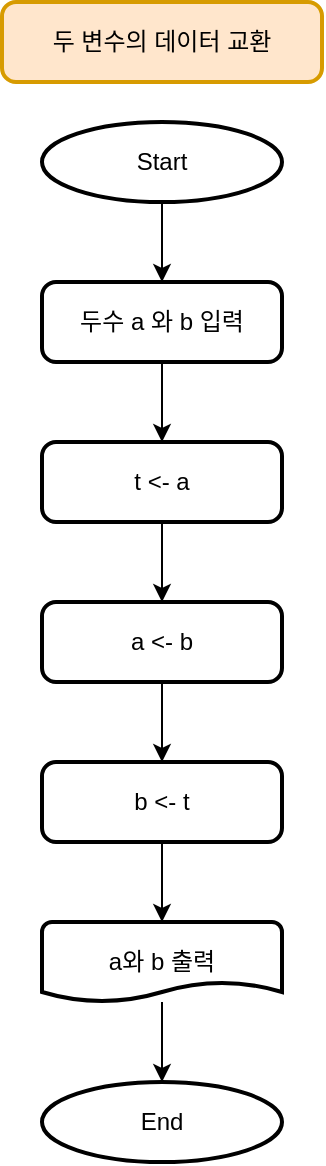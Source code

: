 <mxfile version="16.4.0" type="device"><diagram id="J1FtCNGv_CVIzdRxytsZ" name="페이지-1"><mxGraphModel dx="1038" dy="649" grid="1" gridSize="10" guides="1" tooltips="1" connect="1" arrows="1" fold="1" page="1" pageScale="1" pageWidth="827" pageHeight="1169" math="0" shadow="0"><root><mxCell id="0"/><mxCell id="1" parent="0"/><mxCell id="xM6X5dlOuAa22Kgc2xsB-1" value="두 변수의 데이터 교환" style="rounded=1;whiteSpace=wrap;html=1;absoluteArcSize=1;arcSize=14;strokeWidth=2;fillColor=#ffe6cc;strokeColor=#d79b00;" vertex="1" parent="1"><mxGeometry x="60" y="20" width="160" height="40" as="geometry"/></mxCell><mxCell id="xM6X5dlOuAa22Kgc2xsB-14" style="edgeStyle=orthogonalEdgeStyle;rounded=0;orthogonalLoop=1;jettySize=auto;html=1;entryX=0.5;entryY=0;entryDx=0;entryDy=0;" edge="1" parent="1" source="xM6X5dlOuAa22Kgc2xsB-7" target="xM6X5dlOuAa22Kgc2xsB-8"><mxGeometry relative="1" as="geometry"/></mxCell><mxCell id="xM6X5dlOuAa22Kgc2xsB-7" value="Start" style="strokeWidth=2;html=1;shape=mxgraph.flowchart.start_2;whiteSpace=wrap;" vertex="1" parent="1"><mxGeometry x="80" y="80" width="120" height="40" as="geometry"/></mxCell><mxCell id="xM6X5dlOuAa22Kgc2xsB-15" style="edgeStyle=orthogonalEdgeStyle;rounded=0;orthogonalLoop=1;jettySize=auto;html=1;entryX=0.5;entryY=0;entryDx=0;entryDy=0;" edge="1" parent="1" source="xM6X5dlOuAa22Kgc2xsB-8" target="xM6X5dlOuAa22Kgc2xsB-9"><mxGeometry relative="1" as="geometry"/></mxCell><mxCell id="xM6X5dlOuAa22Kgc2xsB-8" value="두수 a 와 b 입력" style="rounded=1;whiteSpace=wrap;html=1;absoluteArcSize=1;arcSize=14;strokeWidth=2;" vertex="1" parent="1"><mxGeometry x="80" y="160" width="120" height="40" as="geometry"/></mxCell><mxCell id="xM6X5dlOuAa22Kgc2xsB-16" style="edgeStyle=orthogonalEdgeStyle;rounded=0;orthogonalLoop=1;jettySize=auto;html=1;entryX=0.5;entryY=0;entryDx=0;entryDy=0;" edge="1" parent="1" source="xM6X5dlOuAa22Kgc2xsB-9" target="xM6X5dlOuAa22Kgc2xsB-10"><mxGeometry relative="1" as="geometry"/></mxCell><mxCell id="xM6X5dlOuAa22Kgc2xsB-9" value="t &amp;lt;- a" style="rounded=1;whiteSpace=wrap;html=1;absoluteArcSize=1;arcSize=14;strokeWidth=2;" vertex="1" parent="1"><mxGeometry x="80" y="240" width="120" height="40" as="geometry"/></mxCell><mxCell id="xM6X5dlOuAa22Kgc2xsB-17" style="edgeStyle=orthogonalEdgeStyle;rounded=0;orthogonalLoop=1;jettySize=auto;html=1;entryX=0.5;entryY=0;entryDx=0;entryDy=0;" edge="1" parent="1" source="xM6X5dlOuAa22Kgc2xsB-10" target="xM6X5dlOuAa22Kgc2xsB-11"><mxGeometry relative="1" as="geometry"/></mxCell><mxCell id="xM6X5dlOuAa22Kgc2xsB-10" value="a &amp;lt;- b" style="rounded=1;whiteSpace=wrap;html=1;absoluteArcSize=1;arcSize=14;strokeWidth=2;" vertex="1" parent="1"><mxGeometry x="80" y="320" width="120" height="40" as="geometry"/></mxCell><mxCell id="xM6X5dlOuAa22Kgc2xsB-18" style="edgeStyle=orthogonalEdgeStyle;rounded=0;orthogonalLoop=1;jettySize=auto;html=1;entryX=0.5;entryY=0;entryDx=0;entryDy=0;entryPerimeter=0;" edge="1" parent="1" source="xM6X5dlOuAa22Kgc2xsB-11" target="xM6X5dlOuAa22Kgc2xsB-12"><mxGeometry relative="1" as="geometry"/></mxCell><mxCell id="xM6X5dlOuAa22Kgc2xsB-11" value="b &amp;lt;- t" style="rounded=1;whiteSpace=wrap;html=1;absoluteArcSize=1;arcSize=14;strokeWidth=2;" vertex="1" parent="1"><mxGeometry x="80" y="400" width="120" height="40" as="geometry"/></mxCell><mxCell id="xM6X5dlOuAa22Kgc2xsB-19" style="edgeStyle=orthogonalEdgeStyle;rounded=0;orthogonalLoop=1;jettySize=auto;html=1;entryX=0.5;entryY=0;entryDx=0;entryDy=0;entryPerimeter=0;" edge="1" parent="1" source="xM6X5dlOuAa22Kgc2xsB-12" target="xM6X5dlOuAa22Kgc2xsB-13"><mxGeometry relative="1" as="geometry"/></mxCell><mxCell id="xM6X5dlOuAa22Kgc2xsB-12" value="a와 b 출력" style="strokeWidth=2;html=1;shape=mxgraph.flowchart.document2;whiteSpace=wrap;size=0.25;" vertex="1" parent="1"><mxGeometry x="80" y="480" width="120" height="40" as="geometry"/></mxCell><mxCell id="xM6X5dlOuAa22Kgc2xsB-13" value="End" style="strokeWidth=2;html=1;shape=mxgraph.flowchart.start_2;whiteSpace=wrap;" vertex="1" parent="1"><mxGeometry x="80" y="560" width="120" height="40" as="geometry"/></mxCell></root></mxGraphModel></diagram></mxfile>
